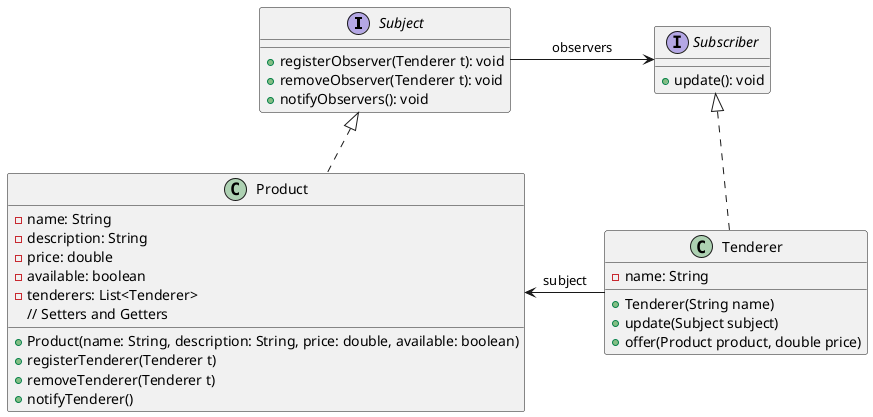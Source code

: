 @startuml
'https://plantuml.com/class-diagram
interface Subject {
    +registerObserver(Tenderer t): void
    +removeObserver(Tenderer t): void
    +notifyObservers(): void
}
class Product implements Subject{
    -name: String
    -description: String
    -price: double
    -available: boolean
    -tenderers: List<Tenderer>
    +Product(name: String, description: String, price: double, available: boolean)
    +registerTenderer(Tenderer t)
    +removeTenderer(Tenderer t)
    +notifyTenderer()
    // Setters and Getters
}
interface Subscriber {
    +update(): void
}
class Tenderer implements Subscriber{
    -name: String
    +Tenderer(String name)
    +update(Subject subject)
    +offer(Product product, double price)
}

Subject -right-> Subscriber: observers
Tenderer -left-> Product: subject


@enduml